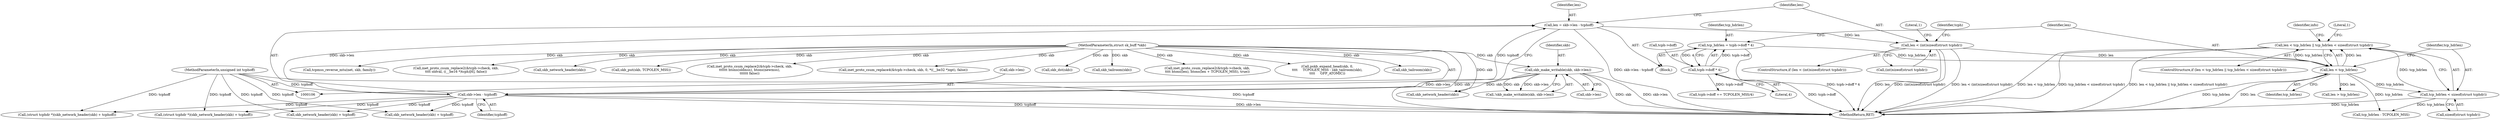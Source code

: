 digraph "0_linux_2638fd0f92d4397884fd991d8f4925cb3f081901@API" {
"1000177" [label="(Call,len < tcp_hdrlen || tcp_hdrlen < sizeof(struct tcphdr))"];
"1000178" [label="(Call,len < tcp_hdrlen)"];
"1000152" [label="(Call,len < (int)sizeof(struct tcphdr))"];
"1000144" [label="(Call,len = skb->len - tcphoff)"];
"1000146" [label="(Call,skb->len - tcphoff)"];
"1000136" [label="(Call,skb_make_writable(skb, skb->len))"];
"1000107" [label="(MethodParameterIn,struct sk_buff *skb)"];
"1000110" [label="(MethodParameterIn,unsigned int tcphoff)"];
"1000169" [label="(Call,tcp_hdrlen = tcph->doff * 4)"];
"1000171" [label="(Call,tcph->doff * 4)"];
"1000181" [label="(Call,tcp_hdrlen < sizeof(struct tcphdr))"];
"1000249" [label="(Call,tcp_hdrlen - TCPOLEN_MSS)"];
"1000365" [label="(Call,skb_network_header(skb))"];
"1000466" [label="(Call,tcph->doff += TCPOLEN_MSS/4)"];
"1000138" [label="(Call,skb->len)"];
"1000368" [label="(Call,skb_put(skb, TCPOLEN_MSS))"];
"1000182" [label="(Identifier,tcp_hdrlen)"];
"1000145" [label="(Identifier,len)"];
"1000179" [label="(Identifier,len)"];
"1000163" [label="(Call,(struct tcphdr *)(skb_network_header(skb) + tcphoff))"];
"1000170" [label="(Identifier,tcp_hdrlen)"];
"1000151" [label="(ControlStructure,if (len < (int)sizeof(struct tcphdr)))"];
"1000315" [label="(Call,inet_proto_csum_replace2(&tcph->check, skb,\n\t\t\t\t\t\t htons(oldmss), htons(newmss),\n\t\t\t\t\t\t false))"];
"1000136" [label="(Call,skb_make_writable(skb, skb->len))"];
"1000110" [label="(MethodParameterIn,unsigned int tcphoff)"];
"1000180" [label="(Identifier,tcp_hdrlen)"];
"1000144" [label="(Call,len = skb->len - tcphoff)"];
"1000166" [label="(Call,skb_network_header(skb))"];
"1000447" [label="(Call,inet_proto_csum_replace4(&tcph->check, skb, 0, *((__be32 *)opt), false))"];
"1000212" [label="(Call,skb_dst(skb))"];
"1000354" [label="(Call,skb_tailroom(skb))"];
"1000178" [label="(Call,len < tcp_hdrlen)"];
"1000362" [label="(Call,(struct tcphdr *)(skb_network_header(skb) + tcphoff))"];
"1000135" [label="(Call,!skb_make_writable(skb, skb->len))"];
"1000191" [label="(Identifier,info)"];
"1000408" [label="(Call,inet_proto_csum_replace2(&tcph->check, skb,\n\t\t\t\t htons(len), htons(len + TCPOLEN_MSS), true))"];
"1000147" [label="(Call,skb->len)"];
"1000137" [label="(Identifier,skb)"];
"1000176" [label="(ControlStructure,if (len < tcp_hdrlen || tcp_hdrlen < sizeof(struct tcphdr)))"];
"1000187" [label="(Literal,1)"];
"1000152" [label="(Call,len < (int)sizeof(struct tcphdr))"];
"1000150" [label="(Identifier,tcphoff)"];
"1000112" [label="(Block,)"];
"1000349" [label="(Call,pskb_expand_head(skb, 0,\n\t\t\t\t     TCPOLEN_MSS - skb_tailroom(skb),\n\t\t\t\t     GFP_ATOMIC))"];
"1000165" [label="(Call,skb_network_header(skb) + tcphoff)"];
"1000175" [label="(Literal,4)"];
"1000172" [label="(Call,tcph->doff)"];
"1000344" [label="(Call,skb_tailroom(skb))"];
"1000183" [label="(Call,sizeof(struct tcphdr))"];
"1000107" [label="(MethodParameterIn,struct sk_buff *skb)"];
"1000364" [label="(Call,skb_network_header(skb) + tcphoff)"];
"1000181" [label="(Call,tcp_hdrlen < sizeof(struct tcphdr))"];
"1000203" [label="(Call,tcpmss_reverse_mtu(net, skb, family))"];
"1000177" [label="(Call,len < tcp_hdrlen || tcp_hdrlen < sizeof(struct tcphdr))"];
"1000329" [label="(Call,len > tcp_hdrlen)"];
"1000171" [label="(Call,tcph->doff * 4)"];
"1000169" [label="(Call,tcp_hdrlen = tcph->doff * 4)"];
"1000154" [label="(Call,(int)sizeof(struct tcphdr))"];
"1000160" [label="(Literal,1)"];
"1000162" [label="(Identifier,tcph)"];
"1000473" [label="(Call,inet_proto_csum_replace2(&tcph->check, skb,\n\t\t\t\t oldval, ((__be16 *)tcph)[6], false))"];
"1000146" [label="(Call,skb->len - tcphoff)"];
"1000153" [label="(Identifier,len)"];
"1000488" [label="(MethodReturn,RET)"];
"1000177" -> "1000176"  [label="AST: "];
"1000177" -> "1000178"  [label="CFG: "];
"1000177" -> "1000181"  [label="CFG: "];
"1000178" -> "1000177"  [label="AST: "];
"1000181" -> "1000177"  [label="AST: "];
"1000187" -> "1000177"  [label="CFG: "];
"1000191" -> "1000177"  [label="CFG: "];
"1000177" -> "1000488"  [label="DDG: len < tcp_hdrlen"];
"1000177" -> "1000488"  [label="DDG: tcp_hdrlen < sizeof(struct tcphdr)"];
"1000177" -> "1000488"  [label="DDG: len < tcp_hdrlen || tcp_hdrlen < sizeof(struct tcphdr)"];
"1000178" -> "1000177"  [label="DDG: len"];
"1000178" -> "1000177"  [label="DDG: tcp_hdrlen"];
"1000181" -> "1000177"  [label="DDG: tcp_hdrlen"];
"1000178" -> "1000180"  [label="CFG: "];
"1000179" -> "1000178"  [label="AST: "];
"1000180" -> "1000178"  [label="AST: "];
"1000182" -> "1000178"  [label="CFG: "];
"1000178" -> "1000488"  [label="DDG: len"];
"1000178" -> "1000488"  [label="DDG: tcp_hdrlen"];
"1000152" -> "1000178"  [label="DDG: len"];
"1000169" -> "1000178"  [label="DDG: tcp_hdrlen"];
"1000178" -> "1000181"  [label="DDG: tcp_hdrlen"];
"1000178" -> "1000249"  [label="DDG: tcp_hdrlen"];
"1000178" -> "1000329"  [label="DDG: len"];
"1000152" -> "1000151"  [label="AST: "];
"1000152" -> "1000154"  [label="CFG: "];
"1000153" -> "1000152"  [label="AST: "];
"1000154" -> "1000152"  [label="AST: "];
"1000160" -> "1000152"  [label="CFG: "];
"1000162" -> "1000152"  [label="CFG: "];
"1000152" -> "1000488"  [label="DDG: len < (int)sizeof(struct tcphdr)"];
"1000152" -> "1000488"  [label="DDG: len"];
"1000152" -> "1000488"  [label="DDG: (int)sizeof(struct tcphdr)"];
"1000144" -> "1000152"  [label="DDG: len"];
"1000144" -> "1000112"  [label="AST: "];
"1000144" -> "1000146"  [label="CFG: "];
"1000145" -> "1000144"  [label="AST: "];
"1000146" -> "1000144"  [label="AST: "];
"1000153" -> "1000144"  [label="CFG: "];
"1000144" -> "1000488"  [label="DDG: skb->len - tcphoff"];
"1000146" -> "1000144"  [label="DDG: skb->len"];
"1000146" -> "1000144"  [label="DDG: tcphoff"];
"1000146" -> "1000150"  [label="CFG: "];
"1000147" -> "1000146"  [label="AST: "];
"1000150" -> "1000146"  [label="AST: "];
"1000146" -> "1000488"  [label="DDG: tcphoff"];
"1000146" -> "1000488"  [label="DDG: skb->len"];
"1000136" -> "1000146"  [label="DDG: skb->len"];
"1000110" -> "1000146"  [label="DDG: tcphoff"];
"1000146" -> "1000163"  [label="DDG: tcphoff"];
"1000146" -> "1000165"  [label="DDG: tcphoff"];
"1000146" -> "1000362"  [label="DDG: tcphoff"];
"1000146" -> "1000364"  [label="DDG: tcphoff"];
"1000136" -> "1000135"  [label="AST: "];
"1000136" -> "1000138"  [label="CFG: "];
"1000137" -> "1000136"  [label="AST: "];
"1000138" -> "1000136"  [label="AST: "];
"1000135" -> "1000136"  [label="CFG: "];
"1000136" -> "1000488"  [label="DDG: skb->len"];
"1000136" -> "1000488"  [label="DDG: skb"];
"1000136" -> "1000135"  [label="DDG: skb"];
"1000136" -> "1000135"  [label="DDG: skb->len"];
"1000107" -> "1000136"  [label="DDG: skb"];
"1000136" -> "1000166"  [label="DDG: skb"];
"1000107" -> "1000106"  [label="AST: "];
"1000107" -> "1000488"  [label="DDG: skb"];
"1000107" -> "1000166"  [label="DDG: skb"];
"1000107" -> "1000203"  [label="DDG: skb"];
"1000107" -> "1000212"  [label="DDG: skb"];
"1000107" -> "1000315"  [label="DDG: skb"];
"1000107" -> "1000344"  [label="DDG: skb"];
"1000107" -> "1000349"  [label="DDG: skb"];
"1000107" -> "1000354"  [label="DDG: skb"];
"1000107" -> "1000365"  [label="DDG: skb"];
"1000107" -> "1000368"  [label="DDG: skb"];
"1000107" -> "1000408"  [label="DDG: skb"];
"1000107" -> "1000447"  [label="DDG: skb"];
"1000107" -> "1000473"  [label="DDG: skb"];
"1000110" -> "1000106"  [label="AST: "];
"1000110" -> "1000488"  [label="DDG: tcphoff"];
"1000110" -> "1000163"  [label="DDG: tcphoff"];
"1000110" -> "1000165"  [label="DDG: tcphoff"];
"1000110" -> "1000362"  [label="DDG: tcphoff"];
"1000110" -> "1000364"  [label="DDG: tcphoff"];
"1000169" -> "1000112"  [label="AST: "];
"1000169" -> "1000171"  [label="CFG: "];
"1000170" -> "1000169"  [label="AST: "];
"1000171" -> "1000169"  [label="AST: "];
"1000179" -> "1000169"  [label="CFG: "];
"1000169" -> "1000488"  [label="DDG: tcph->doff * 4"];
"1000171" -> "1000169"  [label="DDG: tcph->doff"];
"1000171" -> "1000169"  [label="DDG: 4"];
"1000171" -> "1000175"  [label="CFG: "];
"1000172" -> "1000171"  [label="AST: "];
"1000175" -> "1000171"  [label="AST: "];
"1000171" -> "1000488"  [label="DDG: tcph->doff"];
"1000171" -> "1000466"  [label="DDG: tcph->doff"];
"1000181" -> "1000183"  [label="CFG: "];
"1000182" -> "1000181"  [label="AST: "];
"1000183" -> "1000181"  [label="AST: "];
"1000181" -> "1000488"  [label="DDG: tcp_hdrlen"];
"1000181" -> "1000249"  [label="DDG: tcp_hdrlen"];
}
